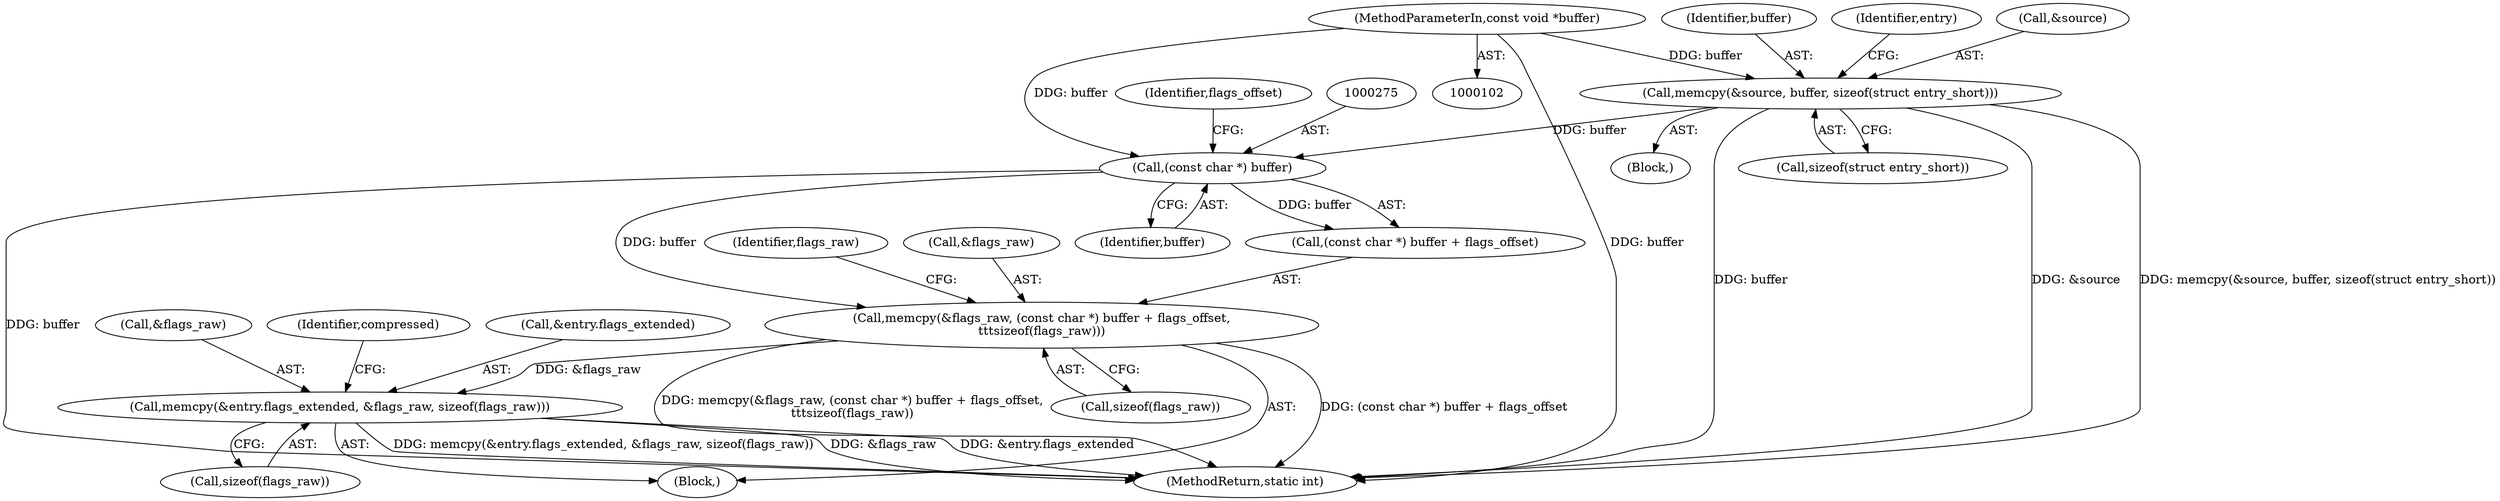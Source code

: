 digraph "0_libgit2_3207ddb0103543da8ad2139ec6539f590f9900c1@API" {
"1000284" [label="(Call,memcpy(&entry.flags_extended, &flags_raw, sizeof(flags_raw)))"];
"1000270" [label="(Call,memcpy(&flags_raw, (const char *) buffer + flags_offset,\n\t\t\tsizeof(flags_raw)))"];
"1000274" [label="(Call,(const char *) buffer)"];
"1000138" [label="(Call,memcpy(&source, buffer, sizeof(struct entry_short)))"];
"1000106" [label="(MethodParameterIn,const void *buffer)"];
"1000281" [label="(Identifier,flags_raw)"];
"1000296" [label="(Identifier,compressed)"];
"1000141" [label="(Identifier,buffer)"];
"1000142" [label="(Call,sizeof(struct entry_short))"];
"1000138" [label="(Call,memcpy(&source, buffer, sizeof(struct entry_short)))"];
"1000273" [label="(Call,(const char *) buffer + flags_offset)"];
"1000267" [label="(Block,)"];
"1000284" [label="(Call,memcpy(&entry.flags_extended, &flags_raw, sizeof(flags_raw)))"];
"1000270" [label="(Call,memcpy(&flags_raw, (const char *) buffer + flags_offset,\n\t\t\tsizeof(flags_raw)))"];
"1000467" [label="(MethodReturn,static int)"];
"1000147" [label="(Identifier,entry)"];
"1000106" [label="(MethodParameterIn,const void *buffer)"];
"1000274" [label="(Call,(const char *) buffer)"];
"1000276" [label="(Identifier,buffer)"];
"1000271" [label="(Call,&flags_raw)"];
"1000139" [label="(Call,&source)"];
"1000285" [label="(Call,&entry.flags_extended)"];
"1000289" [label="(Call,&flags_raw)"];
"1000278" [label="(Call,sizeof(flags_raw))"];
"1000277" [label="(Identifier,flags_offset)"];
"1000291" [label="(Call,sizeof(flags_raw))"];
"1000109" [label="(Block,)"];
"1000284" -> "1000267"  [label="AST: "];
"1000284" -> "1000291"  [label="CFG: "];
"1000285" -> "1000284"  [label="AST: "];
"1000289" -> "1000284"  [label="AST: "];
"1000291" -> "1000284"  [label="AST: "];
"1000296" -> "1000284"  [label="CFG: "];
"1000284" -> "1000467"  [label="DDG: &entry.flags_extended"];
"1000284" -> "1000467"  [label="DDG: memcpy(&entry.flags_extended, &flags_raw, sizeof(flags_raw))"];
"1000284" -> "1000467"  [label="DDG: &flags_raw"];
"1000270" -> "1000284"  [label="DDG: &flags_raw"];
"1000270" -> "1000267"  [label="AST: "];
"1000270" -> "1000278"  [label="CFG: "];
"1000271" -> "1000270"  [label="AST: "];
"1000273" -> "1000270"  [label="AST: "];
"1000278" -> "1000270"  [label="AST: "];
"1000281" -> "1000270"  [label="CFG: "];
"1000270" -> "1000467"  [label="DDG: (const char *) buffer + flags_offset"];
"1000270" -> "1000467"  [label="DDG: memcpy(&flags_raw, (const char *) buffer + flags_offset,\n\t\t\tsizeof(flags_raw))"];
"1000274" -> "1000270"  [label="DDG: buffer"];
"1000274" -> "1000273"  [label="AST: "];
"1000274" -> "1000276"  [label="CFG: "];
"1000275" -> "1000274"  [label="AST: "];
"1000276" -> "1000274"  [label="AST: "];
"1000277" -> "1000274"  [label="CFG: "];
"1000274" -> "1000467"  [label="DDG: buffer"];
"1000274" -> "1000273"  [label="DDG: buffer"];
"1000138" -> "1000274"  [label="DDG: buffer"];
"1000106" -> "1000274"  [label="DDG: buffer"];
"1000138" -> "1000109"  [label="AST: "];
"1000138" -> "1000142"  [label="CFG: "];
"1000139" -> "1000138"  [label="AST: "];
"1000141" -> "1000138"  [label="AST: "];
"1000142" -> "1000138"  [label="AST: "];
"1000147" -> "1000138"  [label="CFG: "];
"1000138" -> "1000467"  [label="DDG: buffer"];
"1000138" -> "1000467"  [label="DDG: &source"];
"1000138" -> "1000467"  [label="DDG: memcpy(&source, buffer, sizeof(struct entry_short))"];
"1000106" -> "1000138"  [label="DDG: buffer"];
"1000106" -> "1000102"  [label="AST: "];
"1000106" -> "1000467"  [label="DDG: buffer"];
}
